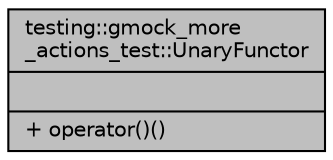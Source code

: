 digraph "testing::gmock_more_actions_test::UnaryFunctor"
{
 // LATEX_PDF_SIZE
  bgcolor="transparent";
  edge [fontname="Helvetica",fontsize="10",labelfontname="Helvetica",labelfontsize="10"];
  node [fontname="Helvetica",fontsize="10",shape=record];
  Node1 [label="{testing::gmock_more\l_actions_test::UnaryFunctor\n||+ operator()()\l}",height=0.2,width=0.4,color="black", fillcolor="grey75", style="filled", fontcolor="black",tooltip=" "];
}
